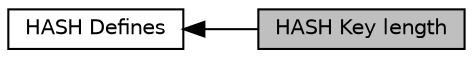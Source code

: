 digraph "HASH Key length"
{
  edge [fontname="Helvetica",fontsize="10",labelfontname="Helvetica",labelfontsize="10"];
  node [fontname="Helvetica",fontsize="10",shape=record];
  rankdir=LR;
  Node0 [label="HASH Key length",height=0.2,width=0.4,color="black", fillcolor="grey75", style="filled", fontcolor="black"];
  Node1 [label="HASH Defines",height=0.2,width=0.4,color="black", fillcolor="white", style="filled",URL="$group__hash__defines.html",tooltip="Defined Constants and Types for the STM32F2xx HASH Controller. "];
  Node1->Node0 [shape=plaintext, dir="back", style="solid"];
}
